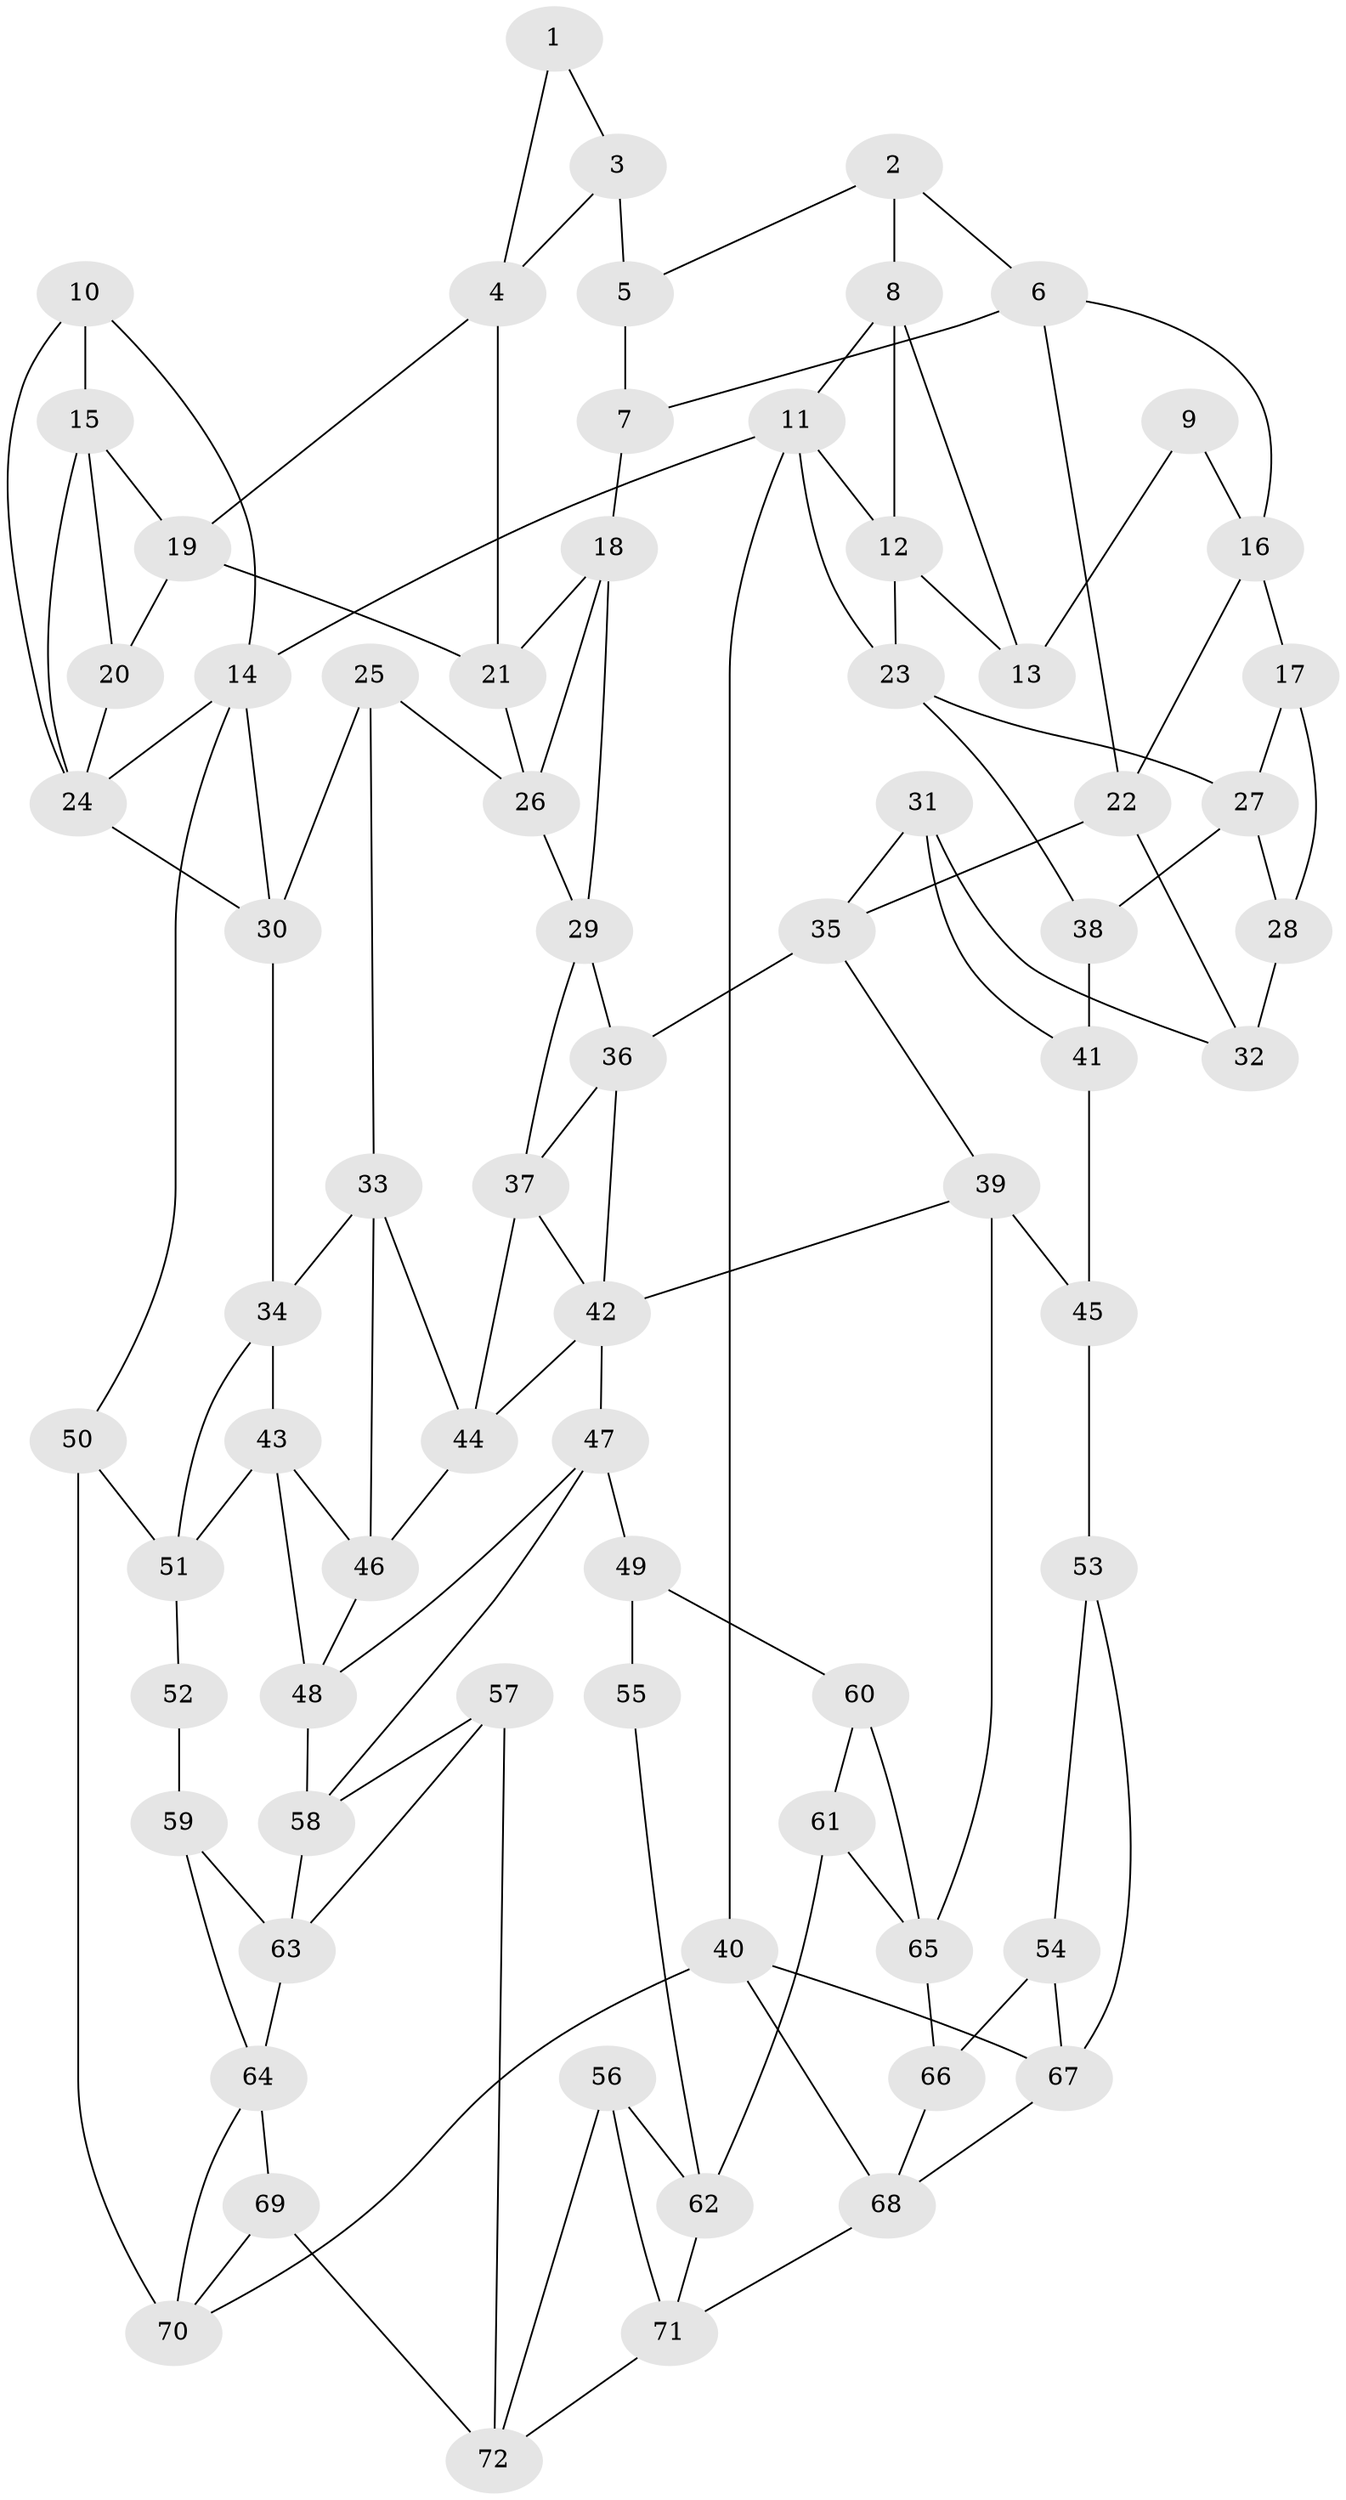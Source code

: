 // original degree distribution, {3: 0.013986013986013986, 4: 0.22377622377622378, 6: 0.20279720279720279, 5: 0.5594405594405595}
// Generated by graph-tools (version 1.1) at 2025/03/03/09/25 03:03:24]
// undirected, 72 vertices, 129 edges
graph export_dot {
graph [start="1"]
  node [color=gray90,style=filled];
  1;
  2;
  3;
  4;
  5;
  6;
  7;
  8;
  9;
  10;
  11;
  12;
  13;
  14;
  15;
  16;
  17;
  18;
  19;
  20;
  21;
  22;
  23;
  24;
  25;
  26;
  27;
  28;
  29;
  30;
  31;
  32;
  33;
  34;
  35;
  36;
  37;
  38;
  39;
  40;
  41;
  42;
  43;
  44;
  45;
  46;
  47;
  48;
  49;
  50;
  51;
  52;
  53;
  54;
  55;
  56;
  57;
  58;
  59;
  60;
  61;
  62;
  63;
  64;
  65;
  66;
  67;
  68;
  69;
  70;
  71;
  72;
  1 -- 3 [weight=1.0];
  1 -- 4 [weight=1.0];
  2 -- 5 [weight=1.0];
  2 -- 6 [weight=1.0];
  2 -- 8 [weight=1.0];
  3 -- 4 [weight=1.0];
  3 -- 5 [weight=2.0];
  4 -- 19 [weight=1.0];
  4 -- 21 [weight=1.0];
  5 -- 7 [weight=1.0];
  6 -- 7 [weight=1.0];
  6 -- 16 [weight=1.0];
  6 -- 22 [weight=1.0];
  7 -- 18 [weight=1.0];
  8 -- 11 [weight=1.0];
  8 -- 12 [weight=1.0];
  8 -- 13 [weight=1.0];
  9 -- 13 [weight=2.0];
  9 -- 16 [weight=1.0];
  10 -- 14 [weight=1.0];
  10 -- 15 [weight=1.0];
  10 -- 24 [weight=1.0];
  11 -- 12 [weight=1.0];
  11 -- 14 [weight=1.0];
  11 -- 23 [weight=1.0];
  11 -- 40 [weight=1.0];
  12 -- 13 [weight=1.0];
  12 -- 23 [weight=1.0];
  14 -- 24 [weight=1.0];
  14 -- 30 [weight=1.0];
  14 -- 50 [weight=1.0];
  15 -- 19 [weight=1.0];
  15 -- 20 [weight=1.0];
  15 -- 24 [weight=1.0];
  16 -- 17 [weight=1.0];
  16 -- 22 [weight=1.0];
  17 -- 27 [weight=1.0];
  17 -- 28 [weight=1.0];
  18 -- 21 [weight=1.0];
  18 -- 26 [weight=1.0];
  18 -- 29 [weight=1.0];
  19 -- 20 [weight=1.0];
  19 -- 21 [weight=1.0];
  20 -- 24 [weight=1.0];
  21 -- 26 [weight=1.0];
  22 -- 32 [weight=1.0];
  22 -- 35 [weight=1.0];
  23 -- 27 [weight=1.0];
  23 -- 38 [weight=1.0];
  24 -- 30 [weight=1.0];
  25 -- 26 [weight=1.0];
  25 -- 30 [weight=1.0];
  25 -- 33 [weight=1.0];
  26 -- 29 [weight=1.0];
  27 -- 28 [weight=1.0];
  27 -- 38 [weight=1.0];
  28 -- 32 [weight=2.0];
  29 -- 36 [weight=1.0];
  29 -- 37 [weight=1.0];
  30 -- 34 [weight=1.0];
  31 -- 32 [weight=1.0];
  31 -- 35 [weight=1.0];
  31 -- 41 [weight=1.0];
  33 -- 34 [weight=1.0];
  33 -- 44 [weight=1.0];
  33 -- 46 [weight=1.0];
  34 -- 43 [weight=1.0];
  34 -- 51 [weight=1.0];
  35 -- 36 [weight=1.0];
  35 -- 39 [weight=1.0];
  36 -- 37 [weight=1.0];
  36 -- 42 [weight=1.0];
  37 -- 42 [weight=1.0];
  37 -- 44 [weight=1.0];
  38 -- 41 [weight=2.0];
  39 -- 42 [weight=1.0];
  39 -- 45 [weight=1.0];
  39 -- 65 [weight=1.0];
  40 -- 67 [weight=1.0];
  40 -- 68 [weight=1.0];
  40 -- 70 [weight=1.0];
  41 -- 45 [weight=1.0];
  42 -- 44 [weight=1.0];
  42 -- 47 [weight=1.0];
  43 -- 46 [weight=1.0];
  43 -- 48 [weight=1.0];
  43 -- 51 [weight=1.0];
  44 -- 46 [weight=1.0];
  45 -- 53 [weight=2.0];
  46 -- 48 [weight=1.0];
  47 -- 48 [weight=1.0];
  47 -- 49 [weight=1.0];
  47 -- 58 [weight=1.0];
  48 -- 58 [weight=1.0];
  49 -- 55 [weight=2.0];
  49 -- 60 [weight=1.0];
  50 -- 51 [weight=1.0];
  50 -- 70 [weight=2.0];
  51 -- 52 [weight=1.0];
  52 -- 59 [weight=2.0];
  53 -- 54 [weight=1.0];
  53 -- 67 [weight=1.0];
  54 -- 66 [weight=1.0];
  54 -- 67 [weight=1.0];
  55 -- 62 [weight=1.0];
  56 -- 62 [weight=1.0];
  56 -- 71 [weight=1.0];
  56 -- 72 [weight=1.0];
  57 -- 58 [weight=1.0];
  57 -- 63 [weight=1.0];
  57 -- 72 [weight=1.0];
  58 -- 63 [weight=1.0];
  59 -- 63 [weight=1.0];
  59 -- 64 [weight=1.0];
  60 -- 61 [weight=1.0];
  60 -- 65 [weight=2.0];
  61 -- 62 [weight=1.0];
  61 -- 65 [weight=1.0];
  62 -- 71 [weight=1.0];
  63 -- 64 [weight=1.0];
  64 -- 69 [weight=1.0];
  64 -- 70 [weight=1.0];
  65 -- 66 [weight=2.0];
  66 -- 68 [weight=1.0];
  67 -- 68 [weight=1.0];
  68 -- 71 [weight=1.0];
  69 -- 70 [weight=1.0];
  69 -- 72 [weight=1.0];
  71 -- 72 [weight=1.0];
}
